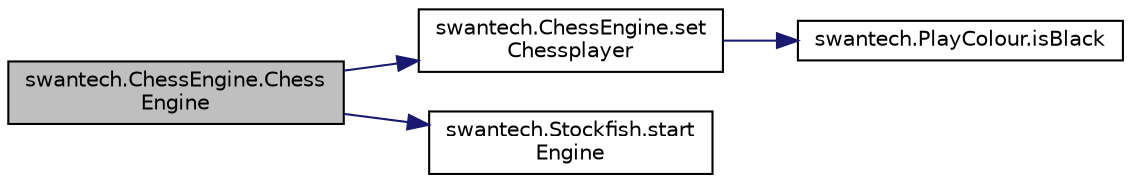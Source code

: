 digraph "swantech.ChessEngine.ChessEngine"
{
  edge [fontname="Helvetica",fontsize="10",labelfontname="Helvetica",labelfontsize="10"];
  node [fontname="Helvetica",fontsize="10",shape=record];
  rankdir="LR";
  Node1 [label="swantech.ChessEngine.Chess\lEngine",height=0.2,width=0.4,color="black", fillcolor="grey75", style="filled", fontcolor="black"];
  Node1 -> Node2 [color="midnightblue",fontsize="10",style="solid",fontname="Helvetica"];
  Node2 [label="swantech.ChessEngine.set\lChessplayer",height=0.2,width=0.4,color="black", fillcolor="white", style="filled",URL="$classswantech_1_1_chess_engine.html#aa5030a1e441c0868999509e35652636c"];
  Node2 -> Node3 [color="midnightblue",fontsize="10",style="solid",fontname="Helvetica"];
  Node3 [label="swantech.PlayColour.isBlack",height=0.2,width=0.4,color="black", fillcolor="white", style="filled",URL="$enumswantech_1_1_play_colour.html#a71e40bb31f1a18df766f25de60200150"];
  Node1 -> Node4 [color="midnightblue",fontsize="10",style="solid",fontname="Helvetica"];
  Node4 [label="swantech.Stockfish.start\lEngine",height=0.2,width=0.4,color="black", fillcolor="white", style="filled",URL="$classswantech_1_1_stockfish.html#a19ab1ebc8d457f5743443bebe8ddd252"];
}
